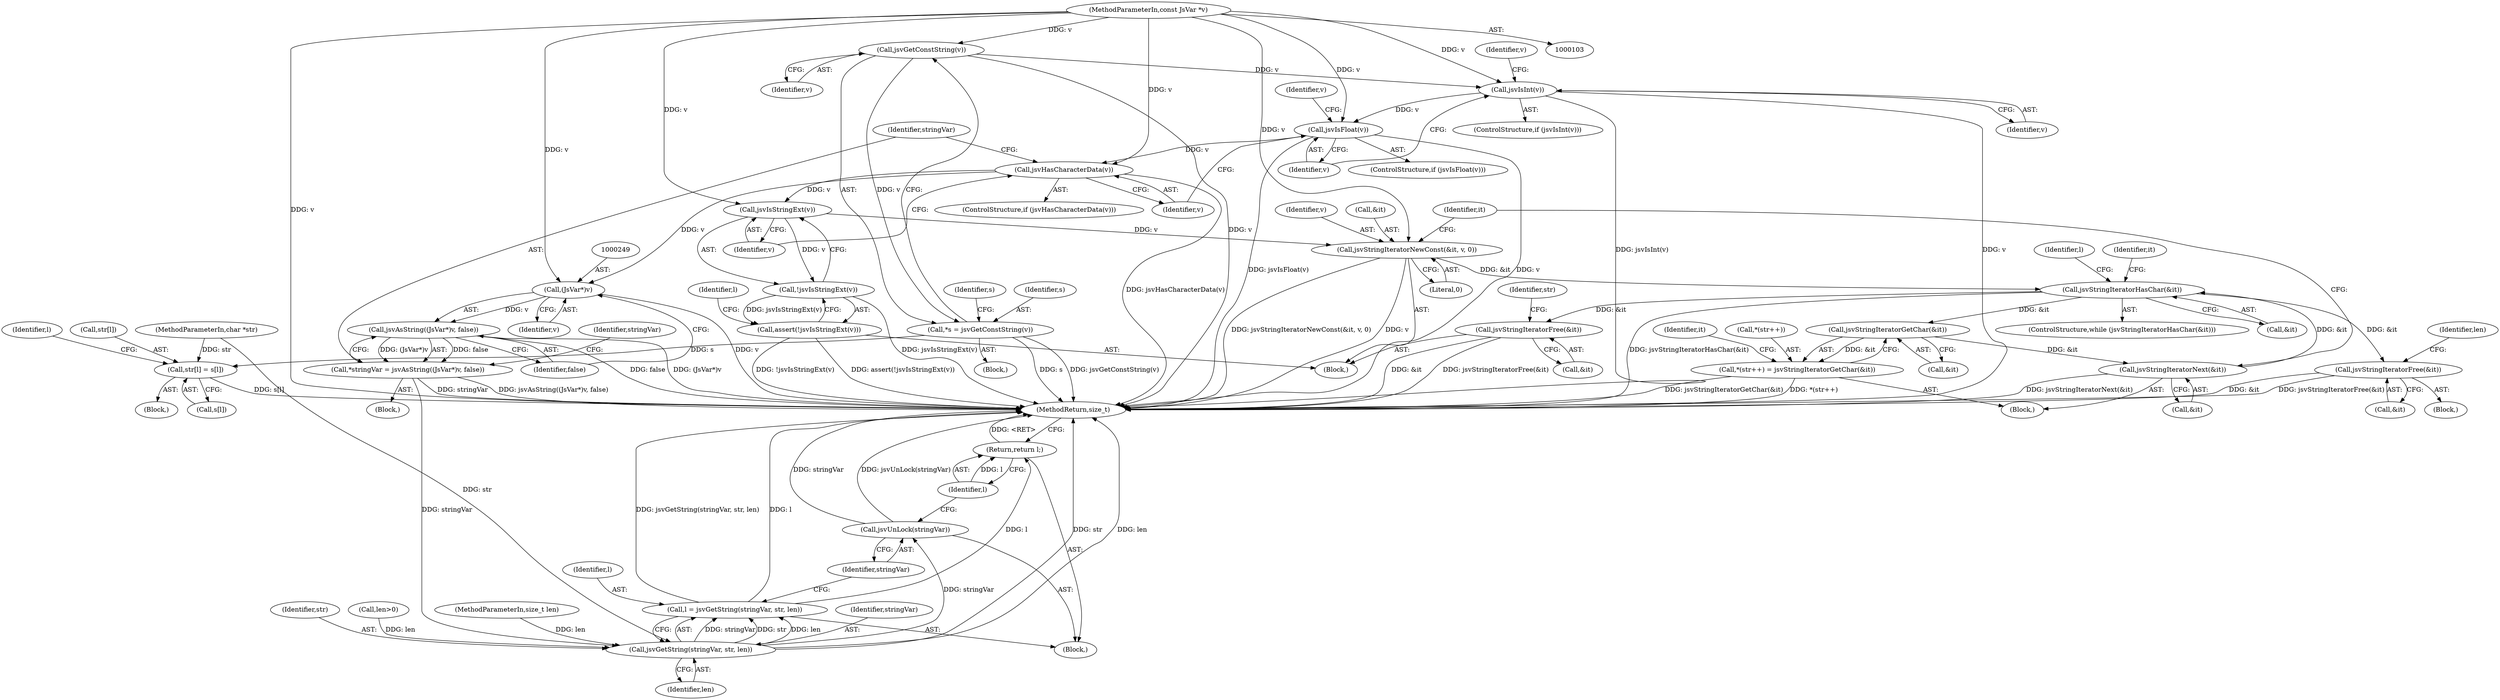 digraph "0_Espruino_ce1924193862d58cb43d3d4d9dada710a8361b89@pointer" {
"1000115" [label="(Call,jsvGetConstString(v))"];
"1000104" [label="(MethodParameterIn,const JsVar *v)"];
"1000113" [label="(Call,*s = jsvGetConstString(v))"];
"1000134" [label="(Call,str[l] = s[l])"];
"1000152" [label="(Call,jsvIsInt(v))"];
"1000168" [label="(Call,jsvIsFloat(v))"];
"1000184" [label="(Call,jsvHasCharacterData(v))"];
"1000189" [label="(Call,jsvIsStringExt(v))"];
"1000188" [label="(Call,!jsvIsStringExt(v))"];
"1000187" [label="(Call,assert(!jsvIsStringExt(v)))"];
"1000196" [label="(Call,jsvStringIteratorNewConst(&it, v, 0))"];
"1000202" [label="(Call,jsvStringIteratorHasChar(&it))"];
"1000216" [label="(Call,jsvStringIteratorFree(&it))"];
"1000225" [label="(Call,jsvStringIteratorGetChar(&it))"];
"1000221" [label="(Call,*(str++) = jsvStringIteratorGetChar(&it))"];
"1000228" [label="(Call,jsvStringIteratorNext(&it))"];
"1000231" [label="(Call,jsvStringIteratorFree(&it))"];
"1000248" [label="(Call,(JsVar*)v)"];
"1000247" [label="(Call,jsvAsString((JsVar*)v, false))"];
"1000245" [label="(Call,*stringVar = jsvAsString((JsVar*)v, false))"];
"1000258" [label="(Call,jsvGetString(stringVar, str, len))"];
"1000256" [label="(Call,l = jsvGetString(stringVar, str, len))"];
"1000264" [label="(Return,return l;)"];
"1000262" [label="(Call,jsvUnLock(stringVar))"];
"1000158" [label="(Identifier,v)"];
"1000183" [label="(ControlStructure,if (jsvHasCharacterData(v)))"];
"1000169" [label="(Identifier,v)"];
"1000174" [label="(Identifier,v)"];
"1000185" [label="(Identifier,v)"];
"1000209" [label="(Identifier,l)"];
"1000113" [label="(Call,*s = jsvGetConstString(v))"];
"1000199" [label="(Identifier,v)"];
"1000187" [label="(Call,assert(!jsvIsStringExt(v)))"];
"1000221" [label="(Call,*(str++) = jsvStringIteratorGetChar(&it))"];
"1000115" [label="(Call,jsvGetConstString(v))"];
"1000264" [label="(Return,return l;)"];
"1000265" [label="(Identifier,l)"];
"1000106" [label="(MethodParameterIn,size_t len)"];
"1000254" [label="(Block,)"];
"1000257" [label="(Identifier,l)"];
"1000190" [label="(Identifier,v)"];
"1000246" [label="(Identifier,stringVar)"];
"1000211" [label="(Block,)"];
"1000200" [label="(Literal,0)"];
"1000256" [label="(Call,l = jsvGetString(stringVar, str, len))"];
"1000205" [label="(Block,)"];
"1000193" [label="(Identifier,l)"];
"1000262" [label="(Call,jsvUnLock(stringVar))"];
"1000197" [label="(Call,&it)"];
"1000142" [label="(Identifier,l)"];
"1000118" [label="(Identifier,s)"];
"1000226" [label="(Call,&it)"];
"1000222" [label="(Call,*(str++))"];
"1000138" [label="(Call,s[l])"];
"1000261" [label="(Identifier,len)"];
"1000278" [label="(MethodReturn,size_t)"];
"1000188" [label="(Call,!jsvIsStringExt(v))"];
"1000216" [label="(Call,jsvStringIteratorFree(&it))"];
"1000104" [label="(MethodParameterIn,const JsVar *v)"];
"1000151" [label="(ControlStructure,if (jsvIsInt(v)))"];
"1000134" [label="(Call,str[l] = s[l])"];
"1000231" [label="(Call,jsvStringIteratorFree(&it))"];
"1000251" [label="(Identifier,false)"];
"1000259" [label="(Identifier,stringVar)"];
"1000233" [label="(Identifier,it)"];
"1000135" [label="(Call,str[l])"];
"1000253" [label="(Identifier,stringVar)"];
"1000202" [label="(Call,jsvStringIteratorHasChar(&it))"];
"1000201" [label="(ControlStructure,while (jsvStringIteratorHasChar(&it)))"];
"1000168" [label="(Call,jsvIsFloat(v))"];
"1000116" [label="(Identifier,v)"];
"1000107" [label="(Block,)"];
"1000230" [label="(Identifier,it)"];
"1000105" [label="(MethodParameterIn,char *str)"];
"1000247" [label="(Call,jsvAsString((JsVar*)v, false))"];
"1000189" [label="(Call,jsvIsStringExt(v))"];
"1000250" [label="(Identifier,v)"];
"1000133" [label="(Block,)"];
"1000152" [label="(Call,jsvIsInt(v))"];
"1000245" [label="(Call,*stringVar = jsvAsString((JsVar*)v, false))"];
"1000153" [label="(Identifier,v)"];
"1000114" [label="(Identifier,s)"];
"1000229" [label="(Call,&it)"];
"1000263" [label="(Identifier,stringVar)"];
"1000186" [label="(Block,)"];
"1000217" [label="(Call,&it)"];
"1000258" [label="(Call,jsvGetString(stringVar, str, len))"];
"1000260" [label="(Identifier,str)"];
"1000232" [label="(Call,&it)"];
"1000248" [label="(Call,(JsVar*)v)"];
"1000220" [label="(Identifier,len)"];
"1000109" [label="(Call,len>0)"];
"1000196" [label="(Call,jsvStringIteratorNewConst(&it, v, 0))"];
"1000203" [label="(Call,&it)"];
"1000204" [label="(Identifier,it)"];
"1000236" [label="(Identifier,str)"];
"1000225" [label="(Call,jsvStringIteratorGetChar(&it))"];
"1000167" [label="(ControlStructure,if (jsvIsFloat(v)))"];
"1000243" [label="(Block,)"];
"1000228" [label="(Call,jsvStringIteratorNext(&it))"];
"1000184" [label="(Call,jsvHasCharacterData(v))"];
"1000115" -> "1000113"  [label="AST: "];
"1000115" -> "1000116"  [label="CFG: "];
"1000116" -> "1000115"  [label="AST: "];
"1000113" -> "1000115"  [label="CFG: "];
"1000115" -> "1000278"  [label="DDG: v"];
"1000115" -> "1000113"  [label="DDG: v"];
"1000104" -> "1000115"  [label="DDG: v"];
"1000115" -> "1000152"  [label="DDG: v"];
"1000104" -> "1000103"  [label="AST: "];
"1000104" -> "1000278"  [label="DDG: v"];
"1000104" -> "1000152"  [label="DDG: v"];
"1000104" -> "1000168"  [label="DDG: v"];
"1000104" -> "1000184"  [label="DDG: v"];
"1000104" -> "1000189"  [label="DDG: v"];
"1000104" -> "1000196"  [label="DDG: v"];
"1000104" -> "1000248"  [label="DDG: v"];
"1000113" -> "1000107"  [label="AST: "];
"1000114" -> "1000113"  [label="AST: "];
"1000118" -> "1000113"  [label="CFG: "];
"1000113" -> "1000278"  [label="DDG: s"];
"1000113" -> "1000278"  [label="DDG: jsvGetConstString(v)"];
"1000113" -> "1000134"  [label="DDG: s"];
"1000134" -> "1000133"  [label="AST: "];
"1000134" -> "1000138"  [label="CFG: "];
"1000135" -> "1000134"  [label="AST: "];
"1000138" -> "1000134"  [label="AST: "];
"1000142" -> "1000134"  [label="CFG: "];
"1000134" -> "1000278"  [label="DDG: s[l]"];
"1000105" -> "1000134"  [label="DDG: str"];
"1000152" -> "1000151"  [label="AST: "];
"1000152" -> "1000153"  [label="CFG: "];
"1000153" -> "1000152"  [label="AST: "];
"1000158" -> "1000152"  [label="CFG: "];
"1000169" -> "1000152"  [label="CFG: "];
"1000152" -> "1000278"  [label="DDG: jsvIsInt(v)"];
"1000152" -> "1000278"  [label="DDG: v"];
"1000152" -> "1000168"  [label="DDG: v"];
"1000168" -> "1000167"  [label="AST: "];
"1000168" -> "1000169"  [label="CFG: "];
"1000169" -> "1000168"  [label="AST: "];
"1000174" -> "1000168"  [label="CFG: "];
"1000185" -> "1000168"  [label="CFG: "];
"1000168" -> "1000278"  [label="DDG: jsvIsFloat(v)"];
"1000168" -> "1000278"  [label="DDG: v"];
"1000168" -> "1000184"  [label="DDG: v"];
"1000184" -> "1000183"  [label="AST: "];
"1000184" -> "1000185"  [label="CFG: "];
"1000185" -> "1000184"  [label="AST: "];
"1000190" -> "1000184"  [label="CFG: "];
"1000246" -> "1000184"  [label="CFG: "];
"1000184" -> "1000278"  [label="DDG: jsvHasCharacterData(v)"];
"1000184" -> "1000189"  [label="DDG: v"];
"1000184" -> "1000248"  [label="DDG: v"];
"1000189" -> "1000188"  [label="AST: "];
"1000189" -> "1000190"  [label="CFG: "];
"1000190" -> "1000189"  [label="AST: "];
"1000188" -> "1000189"  [label="CFG: "];
"1000189" -> "1000188"  [label="DDG: v"];
"1000189" -> "1000196"  [label="DDG: v"];
"1000188" -> "1000187"  [label="AST: "];
"1000187" -> "1000188"  [label="CFG: "];
"1000188" -> "1000278"  [label="DDG: jsvIsStringExt(v)"];
"1000188" -> "1000187"  [label="DDG: jsvIsStringExt(v)"];
"1000187" -> "1000186"  [label="AST: "];
"1000193" -> "1000187"  [label="CFG: "];
"1000187" -> "1000278"  [label="DDG: !jsvIsStringExt(v)"];
"1000187" -> "1000278"  [label="DDG: assert(!jsvIsStringExt(v))"];
"1000196" -> "1000186"  [label="AST: "];
"1000196" -> "1000200"  [label="CFG: "];
"1000197" -> "1000196"  [label="AST: "];
"1000199" -> "1000196"  [label="AST: "];
"1000200" -> "1000196"  [label="AST: "];
"1000204" -> "1000196"  [label="CFG: "];
"1000196" -> "1000278"  [label="DDG: v"];
"1000196" -> "1000278"  [label="DDG: jsvStringIteratorNewConst(&it, v, 0)"];
"1000196" -> "1000202"  [label="DDG: &it"];
"1000202" -> "1000201"  [label="AST: "];
"1000202" -> "1000203"  [label="CFG: "];
"1000203" -> "1000202"  [label="AST: "];
"1000209" -> "1000202"  [label="CFG: "];
"1000233" -> "1000202"  [label="CFG: "];
"1000202" -> "1000278"  [label="DDG: jsvStringIteratorHasChar(&it)"];
"1000228" -> "1000202"  [label="DDG: &it"];
"1000202" -> "1000216"  [label="DDG: &it"];
"1000202" -> "1000225"  [label="DDG: &it"];
"1000202" -> "1000231"  [label="DDG: &it"];
"1000216" -> "1000211"  [label="AST: "];
"1000216" -> "1000217"  [label="CFG: "];
"1000217" -> "1000216"  [label="AST: "];
"1000220" -> "1000216"  [label="CFG: "];
"1000216" -> "1000278"  [label="DDG: jsvStringIteratorFree(&it)"];
"1000216" -> "1000278"  [label="DDG: &it"];
"1000225" -> "1000221"  [label="AST: "];
"1000225" -> "1000226"  [label="CFG: "];
"1000226" -> "1000225"  [label="AST: "];
"1000221" -> "1000225"  [label="CFG: "];
"1000225" -> "1000221"  [label="DDG: &it"];
"1000225" -> "1000228"  [label="DDG: &it"];
"1000221" -> "1000205"  [label="AST: "];
"1000222" -> "1000221"  [label="AST: "];
"1000230" -> "1000221"  [label="CFG: "];
"1000221" -> "1000278"  [label="DDG: jsvStringIteratorGetChar(&it)"];
"1000221" -> "1000278"  [label="DDG: *(str++)"];
"1000228" -> "1000205"  [label="AST: "];
"1000228" -> "1000229"  [label="CFG: "];
"1000229" -> "1000228"  [label="AST: "];
"1000204" -> "1000228"  [label="CFG: "];
"1000228" -> "1000278"  [label="DDG: jsvStringIteratorNext(&it)"];
"1000231" -> "1000186"  [label="AST: "];
"1000231" -> "1000232"  [label="CFG: "];
"1000232" -> "1000231"  [label="AST: "];
"1000236" -> "1000231"  [label="CFG: "];
"1000231" -> "1000278"  [label="DDG: jsvStringIteratorFree(&it)"];
"1000231" -> "1000278"  [label="DDG: &it"];
"1000248" -> "1000247"  [label="AST: "];
"1000248" -> "1000250"  [label="CFG: "];
"1000249" -> "1000248"  [label="AST: "];
"1000250" -> "1000248"  [label="AST: "];
"1000251" -> "1000248"  [label="CFG: "];
"1000248" -> "1000278"  [label="DDG: v"];
"1000248" -> "1000247"  [label="DDG: v"];
"1000247" -> "1000245"  [label="AST: "];
"1000247" -> "1000251"  [label="CFG: "];
"1000251" -> "1000247"  [label="AST: "];
"1000245" -> "1000247"  [label="CFG: "];
"1000247" -> "1000278"  [label="DDG: (JsVar*)v"];
"1000247" -> "1000278"  [label="DDG: false"];
"1000247" -> "1000245"  [label="DDG: (JsVar*)v"];
"1000247" -> "1000245"  [label="DDG: false"];
"1000245" -> "1000243"  [label="AST: "];
"1000246" -> "1000245"  [label="AST: "];
"1000253" -> "1000245"  [label="CFG: "];
"1000245" -> "1000278"  [label="DDG: stringVar"];
"1000245" -> "1000278"  [label="DDG: jsvAsString((JsVar*)v, false)"];
"1000245" -> "1000258"  [label="DDG: stringVar"];
"1000258" -> "1000256"  [label="AST: "];
"1000258" -> "1000261"  [label="CFG: "];
"1000259" -> "1000258"  [label="AST: "];
"1000260" -> "1000258"  [label="AST: "];
"1000261" -> "1000258"  [label="AST: "];
"1000256" -> "1000258"  [label="CFG: "];
"1000258" -> "1000278"  [label="DDG: str"];
"1000258" -> "1000278"  [label="DDG: len"];
"1000258" -> "1000256"  [label="DDG: stringVar"];
"1000258" -> "1000256"  [label="DDG: str"];
"1000258" -> "1000256"  [label="DDG: len"];
"1000105" -> "1000258"  [label="DDG: str"];
"1000109" -> "1000258"  [label="DDG: len"];
"1000106" -> "1000258"  [label="DDG: len"];
"1000258" -> "1000262"  [label="DDG: stringVar"];
"1000256" -> "1000254"  [label="AST: "];
"1000257" -> "1000256"  [label="AST: "];
"1000263" -> "1000256"  [label="CFG: "];
"1000256" -> "1000278"  [label="DDG: l"];
"1000256" -> "1000278"  [label="DDG: jsvGetString(stringVar, str, len)"];
"1000256" -> "1000264"  [label="DDG: l"];
"1000264" -> "1000254"  [label="AST: "];
"1000264" -> "1000265"  [label="CFG: "];
"1000265" -> "1000264"  [label="AST: "];
"1000278" -> "1000264"  [label="CFG: "];
"1000264" -> "1000278"  [label="DDG: <RET>"];
"1000265" -> "1000264"  [label="DDG: l"];
"1000262" -> "1000254"  [label="AST: "];
"1000262" -> "1000263"  [label="CFG: "];
"1000263" -> "1000262"  [label="AST: "];
"1000265" -> "1000262"  [label="CFG: "];
"1000262" -> "1000278"  [label="DDG: stringVar"];
"1000262" -> "1000278"  [label="DDG: jsvUnLock(stringVar)"];
}

